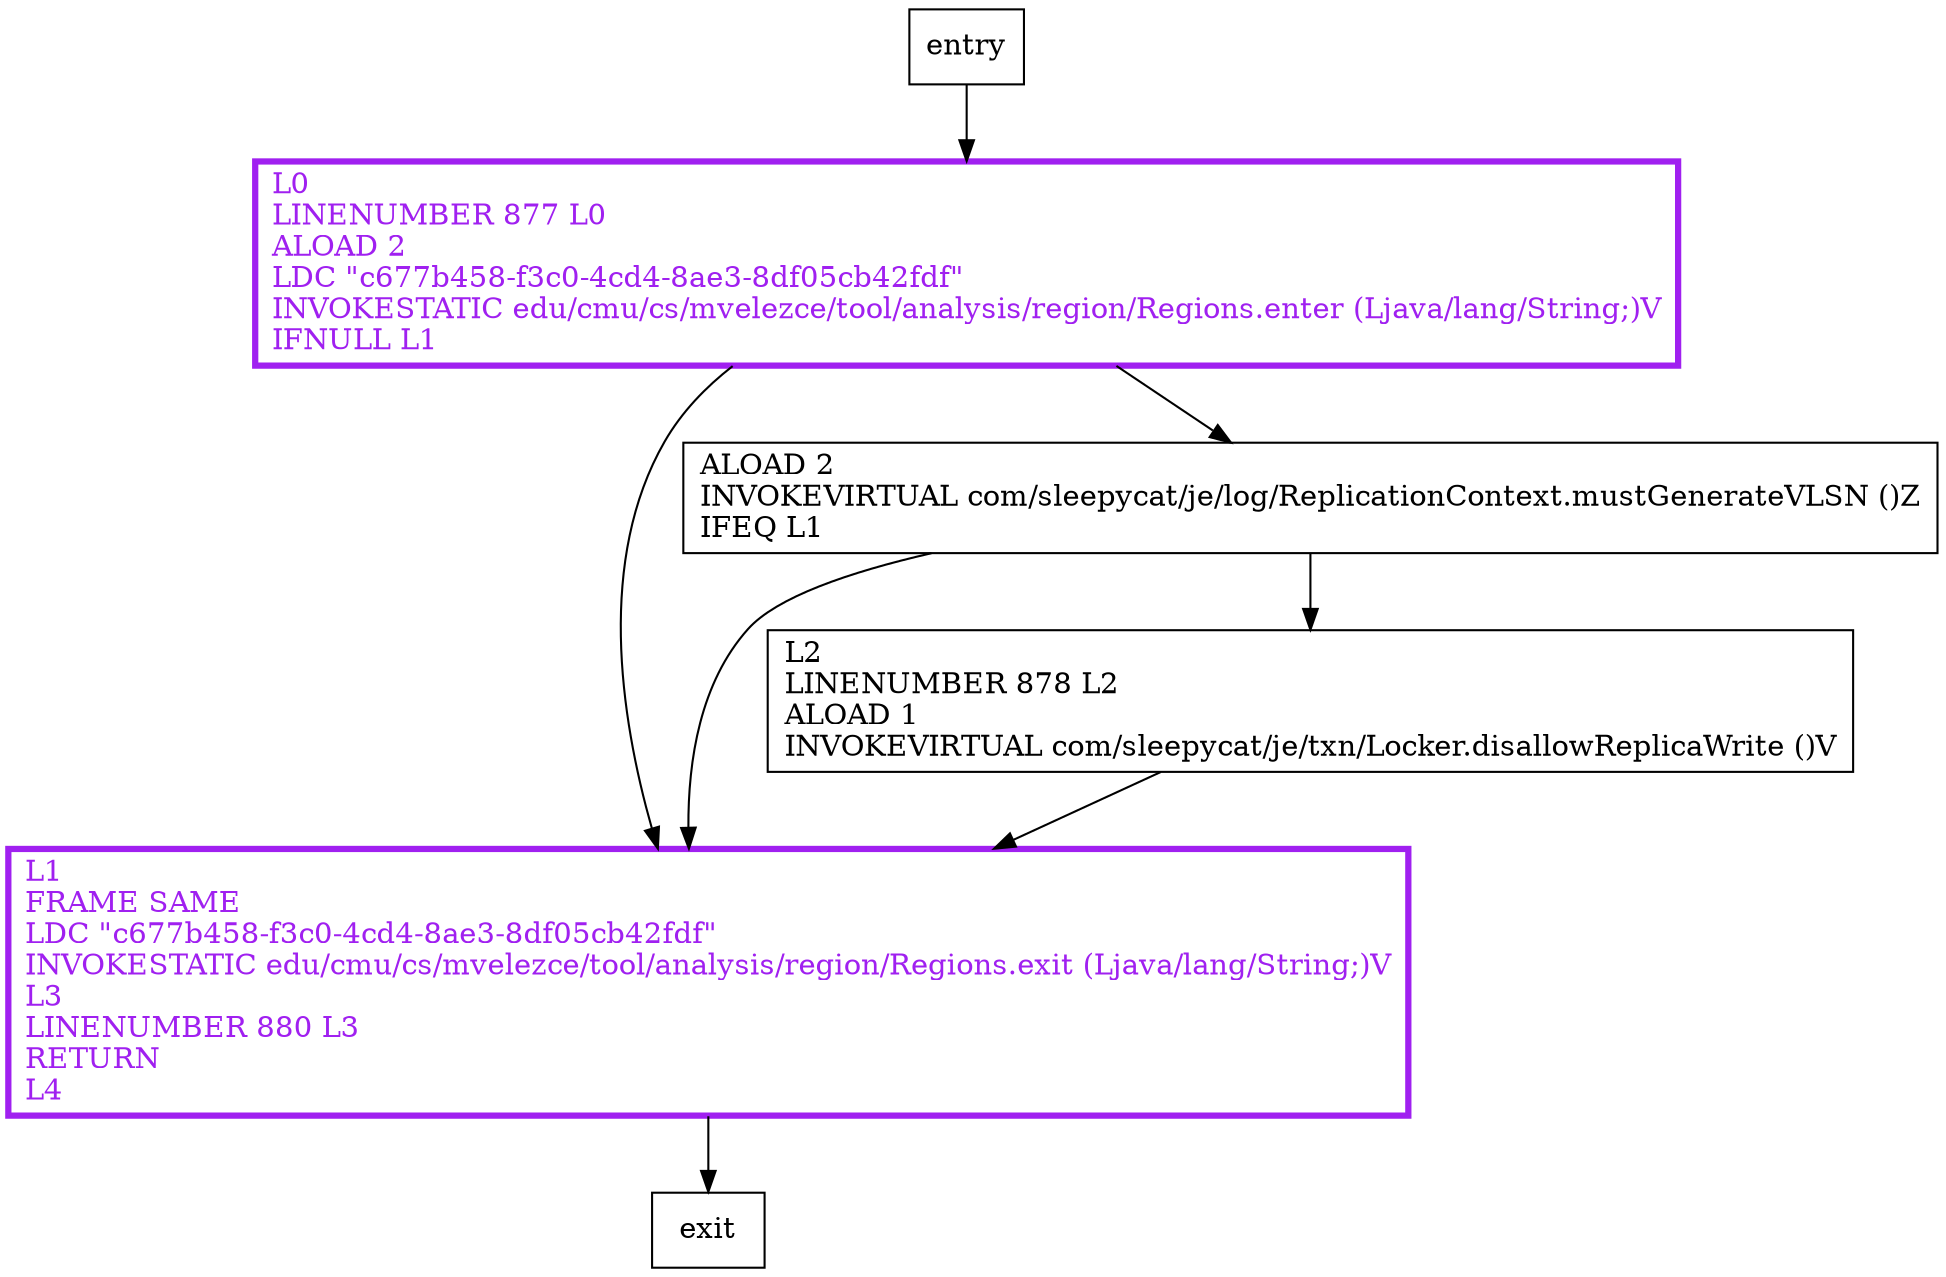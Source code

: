 digraph checkReplicaWrite {
node [shape=record];
1909367224 [label="L1\lFRAME SAME\lLDC \"c677b458-f3c0-4cd4-8ae3-8df05cb42fdf\"\lINVOKESTATIC edu/cmu/cs/mvelezce/tool/analysis/region/Regions.exit (Ljava/lang/String;)V\lL3\lLINENUMBER 880 L3\lRETURN\lL4\l"];
1704927850 [label="L2\lLINENUMBER 878 L2\lALOAD 1\lINVOKEVIRTUAL com/sleepycat/je/txn/Locker.disallowReplicaWrite ()V\l"];
164052991 [label="ALOAD 2\lINVOKEVIRTUAL com/sleepycat/je/log/ReplicationContext.mustGenerateVLSN ()Z\lIFEQ L1\l"];
1519890812 [label="L0\lLINENUMBER 877 L0\lALOAD 2\lLDC \"c677b458-f3c0-4cd4-8ae3-8df05cb42fdf\"\lINVOKESTATIC edu/cmu/cs/mvelezce/tool/analysis/region/Regions.enter (Ljava/lang/String;)V\lIFNULL L1\l"];
entry;
exit;
entry -> 1519890812;
1909367224 -> exit;
1704927850 -> 1909367224;
164052991 -> 1909367224;
164052991 -> 1704927850;
1519890812 -> 1909367224;
1519890812 -> 164052991;
1909367224[fontcolor="purple", penwidth=3, color="purple"];
1519890812[fontcolor="purple", penwidth=3, color="purple"];
}
